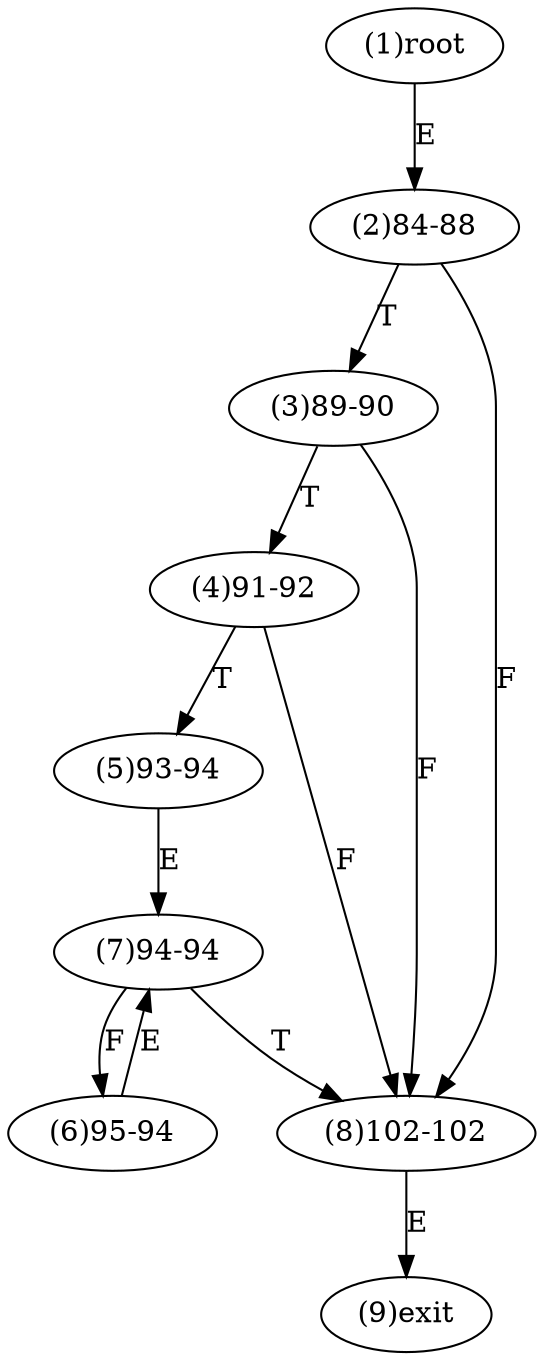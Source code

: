 digraph "" { 
1[ label="(1)root"];
2[ label="(2)84-88"];
3[ label="(3)89-90"];
4[ label="(4)91-92"];
5[ label="(5)93-94"];
6[ label="(6)95-94"];
7[ label="(7)94-94"];
8[ label="(8)102-102"];
9[ label="(9)exit"];
1->2[ label="E"];
2->8[ label="F"];
2->3[ label="T"];
3->8[ label="F"];
3->4[ label="T"];
4->8[ label="F"];
4->5[ label="T"];
5->7[ label="E"];
6->7[ label="E"];
7->6[ label="F"];
7->8[ label="T"];
8->9[ label="E"];
}